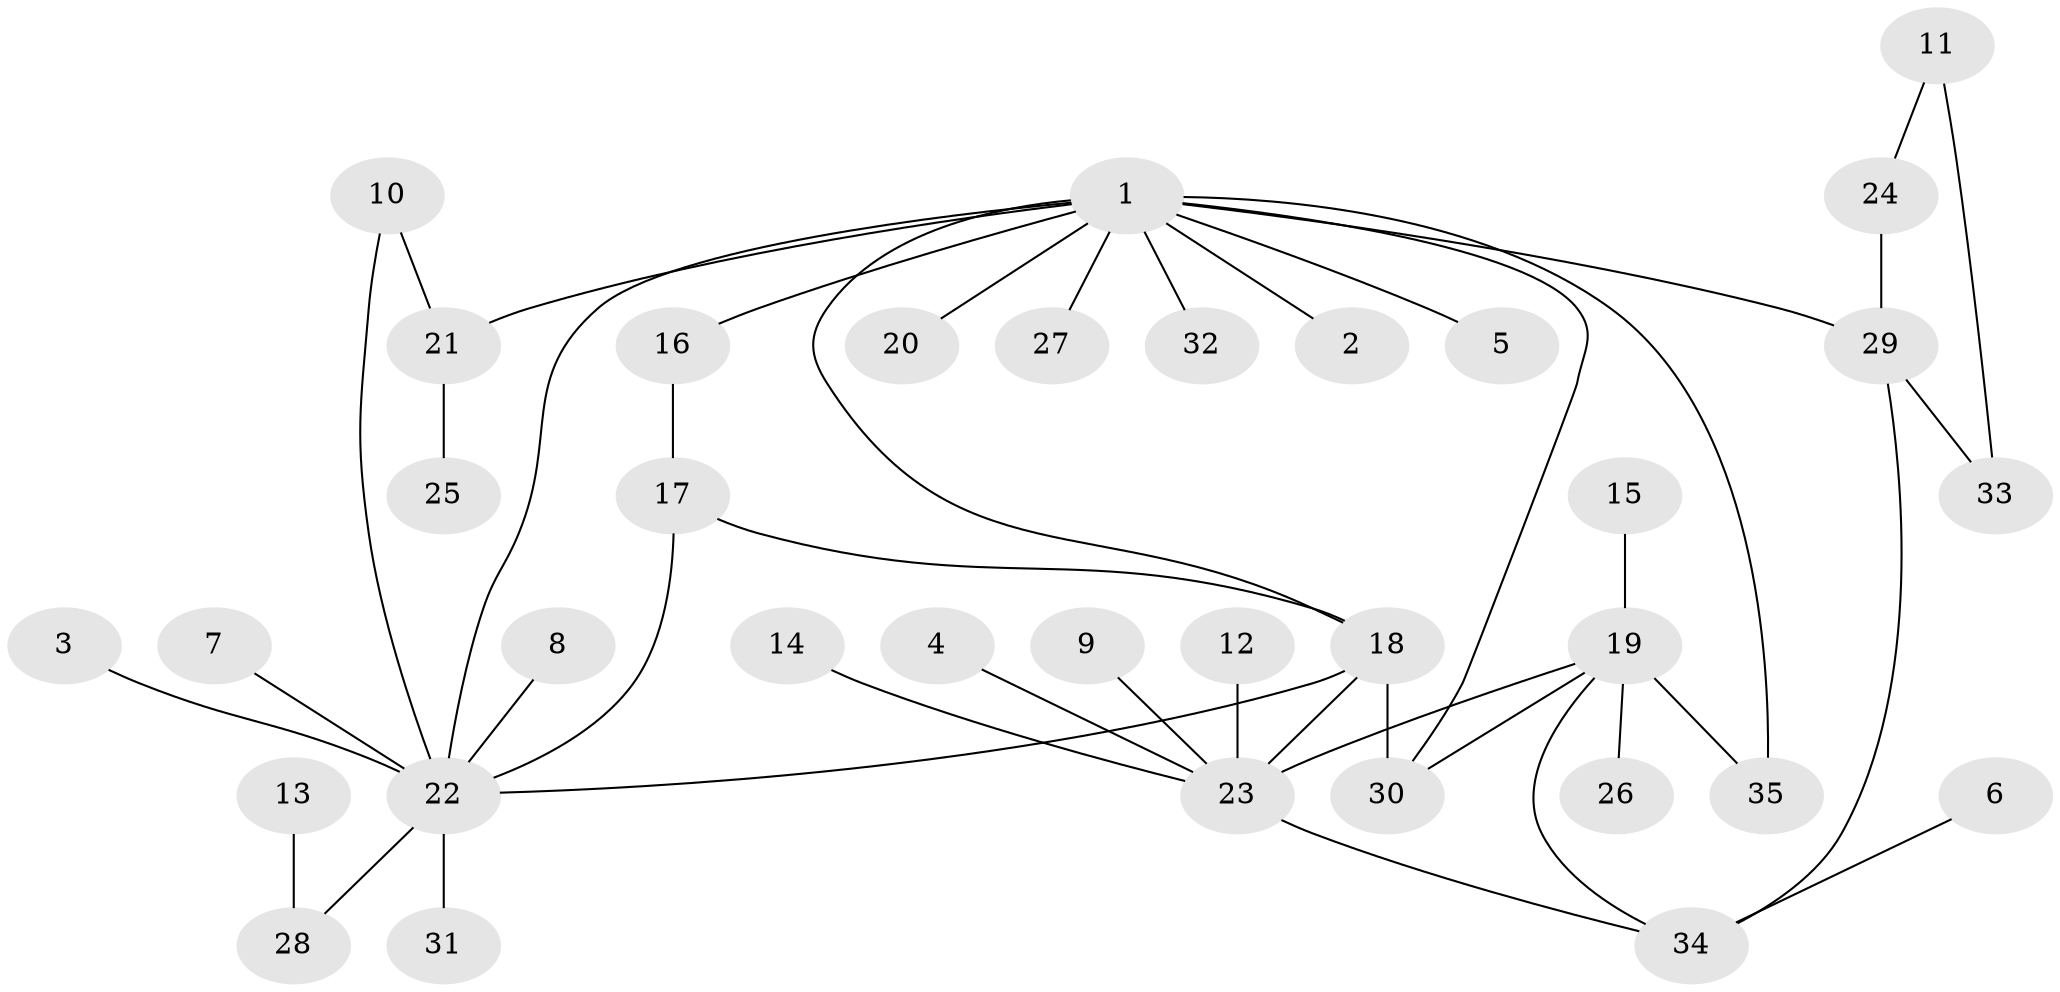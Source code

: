 // original degree distribution, {4: 0.043478260869565216, 13: 0.014492753623188406, 1: 0.4782608695652174, 3: 0.17391304347826086, 12: 0.014492753623188406, 5: 0.028985507246376812, 2: 0.21739130434782608, 9: 0.028985507246376812}
// Generated by graph-tools (version 1.1) at 2025/26/03/09/25 03:26:01]
// undirected, 35 vertices, 44 edges
graph export_dot {
graph [start="1"]
  node [color=gray90,style=filled];
  1;
  2;
  3;
  4;
  5;
  6;
  7;
  8;
  9;
  10;
  11;
  12;
  13;
  14;
  15;
  16;
  17;
  18;
  19;
  20;
  21;
  22;
  23;
  24;
  25;
  26;
  27;
  28;
  29;
  30;
  31;
  32;
  33;
  34;
  35;
  1 -- 2 [weight=1.0];
  1 -- 5 [weight=1.0];
  1 -- 16 [weight=2.0];
  1 -- 18 [weight=1.0];
  1 -- 20 [weight=1.0];
  1 -- 21 [weight=1.0];
  1 -- 22 [weight=1.0];
  1 -- 27 [weight=1.0];
  1 -- 29 [weight=2.0];
  1 -- 30 [weight=1.0];
  1 -- 32 [weight=1.0];
  1 -- 35 [weight=1.0];
  3 -- 22 [weight=1.0];
  4 -- 23 [weight=1.0];
  6 -- 34 [weight=1.0];
  7 -- 22 [weight=1.0];
  8 -- 22 [weight=1.0];
  9 -- 23 [weight=1.0];
  10 -- 21 [weight=1.0];
  10 -- 22 [weight=1.0];
  11 -- 24 [weight=1.0];
  11 -- 33 [weight=1.0];
  12 -- 23 [weight=1.0];
  13 -- 28 [weight=1.0];
  14 -- 23 [weight=1.0];
  15 -- 19 [weight=1.0];
  16 -- 17 [weight=1.0];
  17 -- 18 [weight=1.0];
  17 -- 22 [weight=1.0];
  18 -- 22 [weight=1.0];
  18 -- 23 [weight=1.0];
  18 -- 30 [weight=1.0];
  19 -- 23 [weight=1.0];
  19 -- 26 [weight=1.0];
  19 -- 30 [weight=1.0];
  19 -- 34 [weight=1.0];
  19 -- 35 [weight=1.0];
  21 -- 25 [weight=1.0];
  22 -- 28 [weight=1.0];
  22 -- 31 [weight=1.0];
  23 -- 34 [weight=1.0];
  24 -- 29 [weight=1.0];
  29 -- 33 [weight=1.0];
  29 -- 34 [weight=1.0];
}
